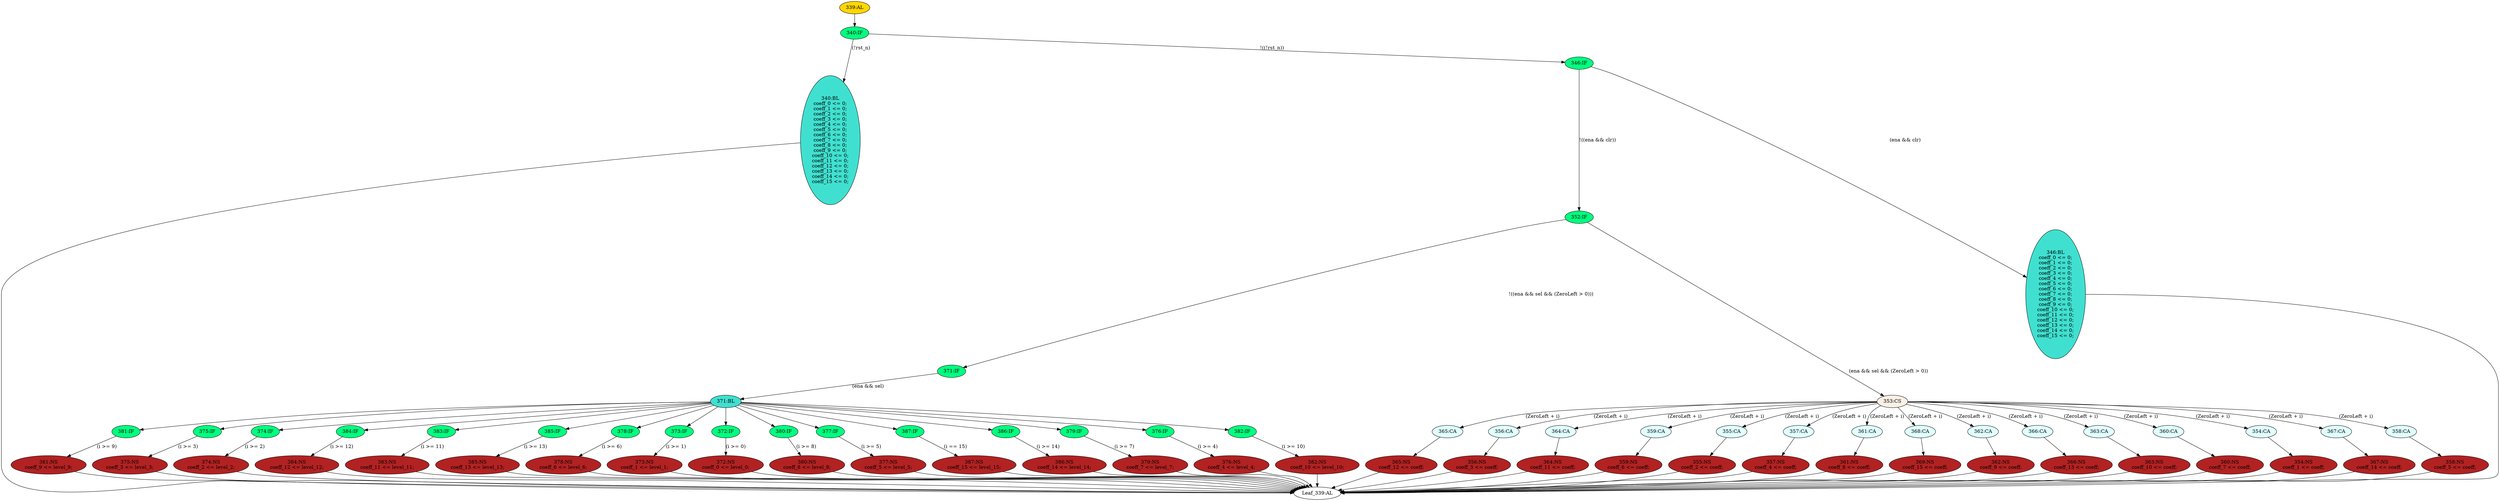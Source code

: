 strict digraph "" {
	node [label="\N"];
	"380:NS"	 [ast="<pyverilog.vparser.ast.NonblockingSubstitution object at 0x7f7673762750>",
		fillcolor=firebrick,
		label="380:NS
coeff_8 <= level_8;",
		statements="[<pyverilog.vparser.ast.NonblockingSubstitution object at 0x7f7673762750>]",
		style=filled,
		typ=NonblockingSubstitution];
	"Leaf_339:AL"	 [def_var="['coeff_1', 'coeff_0', 'coeff_3', 'coeff_2', 'coeff_5', 'coeff_4', 'coeff_7', 'coeff_6', 'coeff_9', 'coeff_8', 'coeff_11', 'coeff_\
10', 'coeff_13', 'coeff_12', 'coeff_15', 'coeff_14']",
		label="Leaf_339:AL"];
	"380:NS" -> "Leaf_339:AL"	 [cond="[]",
		lineno=None];
	"387:NS"	 [ast="<pyverilog.vparser.ast.NonblockingSubstitution object at 0x7f7673767450>",
		fillcolor=firebrick,
		label="387:NS
coeff_15 <= level_15;",
		statements="[<pyverilog.vparser.ast.NonblockingSubstitution object at 0x7f7673767450>]",
		style=filled,
		typ=NonblockingSubstitution];
	"387:NS" -> "Leaf_339:AL"	 [cond="[]",
		lineno=None];
	"378:NS"	 [ast="<pyverilog.vparser.ast.NonblockingSubstitution object at 0x7f76737877d0>",
		fillcolor=firebrick,
		label="378:NS
coeff_6 <= level_6;",
		statements="[<pyverilog.vparser.ast.NonblockingSubstitution object at 0x7f76737877d0>]",
		style=filled,
		typ=NonblockingSubstitution];
	"378:NS" -> "Leaf_339:AL"	 [cond="[]",
		lineno=None];
	"381:NS"	 [ast="<pyverilog.vparser.ast.NonblockingSubstitution object at 0x7f7673767a90>",
		fillcolor=firebrick,
		label="381:NS
coeff_9 <= level_9;",
		statements="[<pyverilog.vparser.ast.NonblockingSubstitution object at 0x7f7673767a90>]",
		style=filled,
		typ=NonblockingSubstitution];
	"381:NS" -> "Leaf_339:AL"	 [cond="[]",
		lineno=None];
	"362:NS"	 [ast="<pyverilog.vparser.ast.NonblockingSubstitution object at 0x7f7673767750>",
		fillcolor=firebrick,
		label="362:NS
coeff_9 <= coeff;",
		statements="[<pyverilog.vparser.ast.NonblockingSubstitution object at 0x7f7673767750>]",
		style=filled,
		typ=NonblockingSubstitution];
	"362:NS" -> "Leaf_339:AL"	 [cond="[]",
		lineno=None];
	"354:NS"	 [ast="<pyverilog.vparser.ast.NonblockingSubstitution object at 0x7f7673767890>",
		fillcolor=firebrick,
		label="354:NS
coeff_1 <= coeff;",
		statements="[<pyverilog.vparser.ast.NonblockingSubstitution object at 0x7f7673767890>]",
		style=filled,
		typ=NonblockingSubstitution];
	"354:NS" -> "Leaf_339:AL"	 [cond="[]",
		lineno=None];
	"381:IF"	 [ast="<pyverilog.vparser.ast.IfStatement object at 0x7f76737679d0>",
		fillcolor=springgreen,
		label="381:IF",
		statements="[]",
		style=filled,
		typ=IfStatement];
	"381:IF" -> "381:NS"	 [cond="['i']",
		label="(i >= 9)",
		lineno=381];
	"340:BL"	 [ast="<pyverilog.vparser.ast.Block object at 0x7f767379bed0>",
		fillcolor=turquoise,
		label="340:BL
coeff_0 <= 0;
coeff_1 <= 0;
coeff_2 <= 0;
coeff_3 <= 0;
coeff_4 <= 0;
coeff_5 <= 0;
coeff_6 <= 0;
coeff_7 <= 0;
coeff_8 <= \
0;
coeff_9 <= 0;
coeff_10 <= 0;
coeff_11 <= 0;
coeff_12 <= 0;
coeff_13 <= 0;
coeff_14 <= 0;
coeff_15 <= 0;",
		statements="[<pyverilog.vparser.ast.NonblockingSubstitution object at 0x7f767379bf10>, <pyverilog.vparser.ast.NonblockingSubstitution object \
at 0x7f76737a6090>, <pyverilog.vparser.ast.NonblockingSubstitution object at 0x7f76737a61d0>, <pyverilog.vparser.ast.NonblockingSubstitution \
object at 0x7f76737a6310>, <pyverilog.vparser.ast.NonblockingSubstitution object at 0x7f76737a6450>, <pyverilog.vparser.ast.NonblockingSubstitution \
object at 0x7f76737a6590>, <pyverilog.vparser.ast.NonblockingSubstitution object at 0x7f76737a66d0>, <pyverilog.vparser.ast.NonblockingSubstitution \
object at 0x7f76737a6810>, <pyverilog.vparser.ast.NonblockingSubstitution object at 0x7f76737a6950>, <pyverilog.vparser.ast.NonblockingSubstitution \
object at 0x7f76737a6a90>, <pyverilog.vparser.ast.NonblockingSubstitution object at 0x7f76737a6bd0>, <pyverilog.vparser.ast.NonblockingSubstitution \
object at 0x7f76737a6d10>, <pyverilog.vparser.ast.NonblockingSubstitution object at 0x7f76737a6e50>, <pyverilog.vparser.ast.NonblockingSubstitution \
object at 0x7f76737a6f90>, <pyverilog.vparser.ast.NonblockingSubstitution object at 0x7f76737b0110>, <pyverilog.vparser.ast.NonblockingSubstitution \
object at 0x7f76737b0250>]",
		style=filled,
		typ=Block];
	"340:BL" -> "Leaf_339:AL"	 [cond="[]",
		lineno=None];
	"365:CA"	 [ast="<pyverilog.vparser.ast.Case object at 0x7f767379b790>",
		fillcolor=lightcyan,
		label="365:CA",
		statements="[]",
		style=filled,
		typ=Case];
	"365:NS"	 [ast="<pyverilog.vparser.ast.NonblockingSubstitution object at 0x7f767379b810>",
		fillcolor=firebrick,
		label="365:NS
coeff_12 <= coeff;",
		statements="[<pyverilog.vparser.ast.NonblockingSubstitution object at 0x7f767379b810>]",
		style=filled,
		typ=NonblockingSubstitution];
	"365:CA" -> "365:NS"	 [cond="[]",
		lineno=None];
	"356:CA"	 [ast="<pyverilog.vparser.ast.Case object at 0x7f7673767dd0>",
		fillcolor=lightcyan,
		label="356:CA",
		statements="[]",
		style=filled,
		typ=Case];
	"356:NS"	 [ast="<pyverilog.vparser.ast.NonblockingSubstitution object at 0x7f7673767e50>",
		fillcolor=firebrick,
		label="356:NS
coeff_3 <= coeff;",
		statements="[<pyverilog.vparser.ast.NonblockingSubstitution object at 0x7f7673767e50>]",
		style=filled,
		typ=NonblockingSubstitution];
	"356:CA" -> "356:NS"	 [cond="[]",
		lineno=None];
	"352:IF"	 [ast="<pyverilog.vparser.ast.IfStatement object at 0x7f7673787d10>",
		fillcolor=springgreen,
		label="352:IF",
		statements="[]",
		style=filled,
		typ=IfStatement];
	"371:IF"	 [ast="<pyverilog.vparser.ast.IfStatement object at 0x7f7673787d50>",
		fillcolor=springgreen,
		label="371:IF",
		statements="[]",
		style=filled,
		typ=IfStatement];
	"352:IF" -> "371:IF"	 [cond="['ena', 'sel', 'ZeroLeft']",
		label="!((ena && sel && (ZeroLeft > 0)))",
		lineno=352];
	"353:CS"	 [ast="<pyverilog.vparser.ast.CaseStatement object at 0x7f7673791c90>",
		fillcolor=linen,
		label="353:CS",
		statements="[]",
		style=filled,
		typ=CaseStatement];
	"352:IF" -> "353:CS"	 [cond="['ena', 'sel', 'ZeroLeft']",
		label="(ena && sel && (ZeroLeft > 0))",
		lineno=352];
	"375:IF"	 [ast="<pyverilog.vparser.ast.IfStatement object at 0x7f767376a150>",
		fillcolor=springgreen,
		label="375:IF",
		statements="[]",
		style=filled,
		typ=IfStatement];
	"375:NS"	 [ast="<pyverilog.vparser.ast.NonblockingSubstitution object at 0x7f767376a190>",
		fillcolor=firebrick,
		label="375:NS
coeff_3 <= level_3;",
		statements="[<pyverilog.vparser.ast.NonblockingSubstitution object at 0x7f767376a190>]",
		style=filled,
		typ=NonblockingSubstitution];
	"375:IF" -> "375:NS"	 [cond="['i']",
		label="(i >= 3)",
		lineno=375];
	"360:NS"	 [ast="<pyverilog.vparser.ast.NonblockingSubstitution object at 0x7f767379b290>",
		fillcolor=firebrick,
		label="360:NS
coeff_7 <= coeff;",
		statements="[<pyverilog.vparser.ast.NonblockingSubstitution object at 0x7f767379b290>]",
		style=filled,
		typ=NonblockingSubstitution];
	"360:NS" -> "Leaf_339:AL"	 [cond="[]",
		lineno=None];
	"386:NS"	 [ast="<pyverilog.vparser.ast.NonblockingSubstitution object at 0x7f767376a4d0>",
		fillcolor=firebrick,
		label="386:NS
coeff_14 <= level_14;",
		statements="[<pyverilog.vparser.ast.NonblockingSubstitution object at 0x7f767376a4d0>]",
		style=filled,
		typ=NonblockingSubstitution];
	"386:NS" -> "Leaf_339:AL"	 [cond="[]",
		lineno=None];
	"364:CA"	 [ast="<pyverilog.vparser.ast.Case object at 0x7f767376a610>",
		fillcolor=lightcyan,
		label="364:CA",
		statements="[]",
		style=filled,
		typ=Case];
	"364:NS"	 [ast="<pyverilog.vparser.ast.NonblockingSubstitution object at 0x7f767376a690>",
		fillcolor=firebrick,
		label="364:NS
coeff_11 <= coeff;",
		statements="[<pyverilog.vparser.ast.NonblockingSubstitution object at 0x7f767376a690>]",
		style=filled,
		typ=NonblockingSubstitution];
	"364:CA" -> "364:NS"	 [cond="[]",
		lineno=None];
	"374:IF"	 [ast="<pyverilog.vparser.ast.IfStatement object at 0x7f767376a910>",
		fillcolor=springgreen,
		label="374:IF",
		statements="[]",
		style=filled,
		typ=IfStatement];
	"374:NS"	 [ast="<pyverilog.vparser.ast.NonblockingSubstitution object at 0x7f767376a950>",
		fillcolor=firebrick,
		label="374:NS
coeff_2 <= level_2;",
		statements="[<pyverilog.vparser.ast.NonblockingSubstitution object at 0x7f767376a950>]",
		style=filled,
		typ=NonblockingSubstitution];
	"374:IF" -> "374:NS"	 [cond="['i']",
		label="(i >= 2)",
		lineno=374];
	"384:IF"	 [ast="<pyverilog.vparser.ast.IfStatement object at 0x7f767376ab50>",
		fillcolor=springgreen,
		label="384:IF",
		statements="[]",
		style=filled,
		typ=IfStatement];
	"384:NS"	 [ast="<pyverilog.vparser.ast.NonblockingSubstitution object at 0x7f767376ab90>",
		fillcolor=firebrick,
		label="384:NS
coeff_12 <= level_12;",
		statements="[<pyverilog.vparser.ast.NonblockingSubstitution object at 0x7f767376ab90>]",
		style=filled,
		typ=NonblockingSubstitution];
	"384:IF" -> "384:NS"	 [cond="['i']",
		label="(i >= 12)",
		lineno=384];
	"383:IF"	 [ast="<pyverilog.vparser.ast.IfStatement object at 0x7f7673791790>",
		fillcolor=springgreen,
		label="383:IF",
		statements="[]",
		style=filled,
		typ=IfStatement];
	"383:NS"	 [ast="<pyverilog.vparser.ast.NonblockingSubstitution object at 0x7f76737917d0>",
		fillcolor=firebrick,
		label="383:NS
coeff_11 <= level_11;",
		statements="[<pyverilog.vparser.ast.NonblockingSubstitution object at 0x7f76737917d0>]",
		style=filled,
		typ=NonblockingSubstitution];
	"383:IF" -> "383:NS"	 [cond="['i']",
		label="(i >= 11)",
		lineno=383];
	"379:NS"	 [ast="<pyverilog.vparser.ast.NonblockingSubstitution object at 0x7f767376ae10>",
		fillcolor=firebrick,
		label="379:NS
coeff_7 <= level_7;",
		statements="[<pyverilog.vparser.ast.NonblockingSubstitution object at 0x7f767376ae10>]",
		style=filled,
		typ=NonblockingSubstitution];
	"379:NS" -> "Leaf_339:AL"	 [cond="[]",
		lineno=None];
	"346:BL"	 [ast="<pyverilog.vparser.ast.Block object at 0x7f76737873d0>",
		fillcolor=turquoise,
		label="346:BL
coeff_0 <= 0;
coeff_1 <= 0;
coeff_2 <= 0;
coeff_3 <= 0;
coeff_4 <= 0;
coeff_5 <= 0;
coeff_6 <= 0;
coeff_7 <= 0;
coeff_8 <= \
0;
coeff_9 <= 0;
coeff_10 <= 0;
coeff_11 <= 0;
coeff_12 <= 0;
coeff_13 <= 0;
coeff_14 <= 0;
coeff_15 <= 0;",
		statements="[<pyverilog.vparser.ast.NonblockingSubstitution object at 0x7f767376af50>, <pyverilog.vparser.ast.NonblockingSubstitution object \
at 0x7f767377d0d0>, <pyverilog.vparser.ast.NonblockingSubstitution object at 0x7f767377d210>, <pyverilog.vparser.ast.NonblockingSubstitution \
object at 0x7f767377d350>, <pyverilog.vparser.ast.NonblockingSubstitution object at 0x7f767377d490>, <pyverilog.vparser.ast.NonblockingSubstitution \
object at 0x7f767377d5d0>, <pyverilog.vparser.ast.NonblockingSubstitution object at 0x7f767377d710>, <pyverilog.vparser.ast.NonblockingSubstitution \
object at 0x7f767377d850>, <pyverilog.vparser.ast.NonblockingSubstitution object at 0x7f767377d990>, <pyverilog.vparser.ast.NonblockingSubstitution \
object at 0x7f767377dad0>, <pyverilog.vparser.ast.NonblockingSubstitution object at 0x7f767377dc10>, <pyverilog.vparser.ast.NonblockingSubstitution \
object at 0x7f767377dd50>, <pyverilog.vparser.ast.NonblockingSubstitution object at 0x7f767377de90>, <pyverilog.vparser.ast.NonblockingSubstitution \
object at 0x7f767377dfd0>, <pyverilog.vparser.ast.NonblockingSubstitution object at 0x7f7673787150>, <pyverilog.vparser.ast.NonblockingSubstitution \
object at 0x7f7673787290>]",
		style=filled,
		typ=Block];
	"346:BL" -> "Leaf_339:AL"	 [cond="[]",
		lineno=None];
	"373:NS"	 [ast="<pyverilog.vparser.ast.NonblockingSubstitution object at 0x7f7673787410>",
		fillcolor=firebrick,
		label="373:NS
coeff_1 <= level_1;",
		statements="[<pyverilog.vparser.ast.NonblockingSubstitution object at 0x7f7673787410>]",
		style=filled,
		typ=NonblockingSubstitution];
	"373:NS" -> "Leaf_339:AL"	 [cond="[]",
		lineno=None];
	"385:IF"	 [ast="<pyverilog.vparser.ast.IfStatement object at 0x7f7673787550>",
		fillcolor=springgreen,
		label="385:IF",
		statements="[]",
		style=filled,
		typ=IfStatement];
	"385:NS"	 [ast="<pyverilog.vparser.ast.NonblockingSubstitution object at 0x7f7673787590>",
		fillcolor=firebrick,
		label="385:NS
coeff_13 <= level_13;",
		statements="[<pyverilog.vparser.ast.NonblockingSubstitution object at 0x7f7673787590>]",
		style=filled,
		typ=NonblockingSubstitution];
	"385:IF" -> "385:NS"	 [cond="['i']",
		label="(i >= 13)",
		lineno=385];
	"378:IF"	 [ast="<pyverilog.vparser.ast.IfStatement object at 0x7f7673787790>",
		fillcolor=springgreen,
		label="378:IF",
		statements="[]",
		style=filled,
		typ=IfStatement];
	"378:IF" -> "378:NS"	 [cond="['i']",
		label="(i >= 6)",
		lineno=378];
	"382:NS"	 [ast="<pyverilog.vparser.ast.NonblockingSubstitution object at 0x7f76737879d0>",
		fillcolor=firebrick,
		label="382:NS
coeff_10 <= level_10;",
		statements="[<pyverilog.vparser.ast.NonblockingSubstitution object at 0x7f76737879d0>]",
		style=filled,
		typ=NonblockingSubstitution];
	"382:NS" -> "Leaf_339:AL"	 [cond="[]",
		lineno=None];
	"359:CA"	 [ast="<pyverilog.vparser.ast.Case object at 0x7f7673767590>",
		fillcolor=lightcyan,
		label="359:CA",
		statements="[]",
		style=filled,
		typ=Case];
	"359:NS"	 [ast="<pyverilog.vparser.ast.NonblockingSubstitution object at 0x7f7673767610>",
		fillcolor=firebrick,
		label="359:NS
coeff_6 <= coeff;",
		statements="[<pyverilog.vparser.ast.NonblockingSubstitution object at 0x7f7673767610>]",
		style=filled,
		typ=NonblockingSubstitution];
	"359:CA" -> "359:NS"	 [cond="[]",
		lineno=None];
	"339:AL"	 [ast="<pyverilog.vparser.ast.Always object at 0x7f7673787b10>",
		clk_sens=True,
		fillcolor=gold,
		label="339:AL",
		sens="['clk', 'rst_n']",
		statements="[]",
		style=filled,
		typ=Always,
		use_var="['level_8', 'level_9', 'level_4', 'level_5', 'level_6', 'level_7', 'level_0', 'level_1', 'level_2', 'level_3', 'ena', 'sel', 'clr', '\
rst_n', 'i', 'coeff', 'level_14', 'level_15', 'level_12', 'level_13', 'level_10', 'level_11', 'ZeroLeft']"];
	"340:IF"	 [ast="<pyverilog.vparser.ast.IfStatement object at 0x7f7673787c90>",
		fillcolor=springgreen,
		label="340:IF",
		statements="[]",
		style=filled,
		typ=IfStatement];
	"339:AL" -> "340:IF"	 [cond="[]",
		lineno=None];
	"355:CA"	 [ast="<pyverilog.vparser.ast.Case object at 0x7f7673791e50>",
		fillcolor=lightcyan,
		label="355:CA",
		statements="[]",
		style=filled,
		typ=Case];
	"355:NS"	 [ast="<pyverilog.vparser.ast.NonblockingSubstitution object at 0x7f7673791ed0>",
		fillcolor=firebrick,
		label="355:NS
coeff_2 <= coeff;",
		statements="[<pyverilog.vparser.ast.NonblockingSubstitution object at 0x7f7673791ed0>]",
		style=filled,
		typ=NonblockingSubstitution];
	"355:CA" -> "355:NS"	 [cond="[]",
		lineno=None];
	"373:IF"	 [ast="<pyverilog.vparser.ast.IfStatement object at 0x7f7673791050>",
		fillcolor=springgreen,
		label="373:IF",
		statements="[]",
		style=filled,
		typ=IfStatement];
	"373:IF" -> "373:NS"	 [cond="['i']",
		label="(i >= 1)",
		lineno=373];
	"371:BL"	 [ast="<pyverilog.vparser.ast.Block object at 0x7f7673787d90>",
		fillcolor=turquoise,
		label="371:BL",
		statements="[]",
		style=filled,
		typ=Block];
	"371:IF" -> "371:BL"	 [cond="['ena', 'sel']",
		label="(ena && sel)",
		lineno=371];
	"358:NS"	 [ast="<pyverilog.vparser.ast.NonblockingSubstitution object at 0x7f767376a850>",
		fillcolor=firebrick,
		label="358:NS
coeff_5 <= coeff;",
		statements="[<pyverilog.vparser.ast.NonblockingSubstitution object at 0x7f767376a850>]",
		style=filled,
		typ=NonblockingSubstitution];
	"358:NS" -> "Leaf_339:AL"	 [cond="[]",
		lineno=None];
	"357:CA"	 [ast="<pyverilog.vparser.ast.Case object at 0x7f767379b050>",
		fillcolor=lightcyan,
		label="357:CA",
		statements="[]",
		style=filled,
		typ=Case];
	"357:NS"	 [ast="<pyverilog.vparser.ast.NonblockingSubstitution object at 0x7f767379b0d0>",
		fillcolor=firebrick,
		label="357:NS
coeff_4 <= coeff;",
		statements="[<pyverilog.vparser.ast.NonblockingSubstitution object at 0x7f767379b0d0>]",
		style=filled,
		typ=NonblockingSubstitution];
	"357:CA" -> "357:NS"	 [cond="[]",
		lineno=None];
	"361:CA"	 [ast="<pyverilog.vparser.ast.Case object at 0x7f767379b3d0>",
		fillcolor=lightcyan,
		label="361:CA",
		statements="[]",
		style=filled,
		typ=Case];
	"361:NS"	 [ast="<pyverilog.vparser.ast.NonblockingSubstitution object at 0x7f767379b450>",
		fillcolor=firebrick,
		label="361:NS
coeff_8 <= coeff;",
		statements="[<pyverilog.vparser.ast.NonblockingSubstitution object at 0x7f767379b450>]",
		style=filled,
		typ=NonblockingSubstitution];
	"361:CA" -> "361:NS"	 [cond="[]",
		lineno=None];
	"372:IF"	 [ast="<pyverilog.vparser.ast.IfStatement object at 0x7f7673787dd0>",
		fillcolor=springgreen,
		label="372:IF",
		statements="[]",
		style=filled,
		typ=IfStatement];
	"372:NS"	 [ast="<pyverilog.vparser.ast.NonblockingSubstitution object at 0x7f7673787e10>",
		fillcolor=firebrick,
		label="372:NS
coeff_0 <= level_0;",
		statements="[<pyverilog.vparser.ast.NonblockingSubstitution object at 0x7f7673787e10>]",
		style=filled,
		typ=NonblockingSubstitution];
	"372:IF" -> "372:NS"	 [cond="['i']",
		label="(i >= 0)",
		lineno=372];
	"363:NS"	 [ast="<pyverilog.vparser.ast.NonblockingSubstitution object at 0x7f767379b610>",
		fillcolor=firebrick,
		label="363:NS
coeff_10 <= coeff;",
		statements="[<pyverilog.vparser.ast.NonblockingSubstitution object at 0x7f767379b610>]",
		style=filled,
		typ=NonblockingSubstitution];
	"363:NS" -> "Leaf_339:AL"	 [cond="[]",
		lineno=None];
	"380:IF"	 [ast="<pyverilog.vparser.ast.IfStatement object at 0x7f7673791590>",
		fillcolor=springgreen,
		label="380:IF",
		statements="[]",
		style=filled,
		typ=IfStatement];
	"380:IF" -> "380:NS"	 [cond="['i']",
		label="(i >= 8)",
		lineno=380];
	"357:NS" -> "Leaf_339:AL"	 [cond="[]",
		lineno=None];
	"368:CA"	 [ast="<pyverilog.vparser.ast.Case object at 0x7f7673767f90>",
		fillcolor=lightcyan,
		label="368:CA",
		statements="[]",
		style=filled,
		typ=Case];
	"369:NS"	 [ast="<pyverilog.vparser.ast.NonblockingSubstitution object at 0x7f7673767fd0>",
		fillcolor=firebrick,
		label="369:NS
coeff_15 <= coeff;",
		statements="[<pyverilog.vparser.ast.NonblockingSubstitution object at 0x7f7673767fd0>]",
		style=filled,
		typ=NonblockingSubstitution];
	"368:CA" -> "369:NS"	 [cond="[]",
		lineno=None];
	"375:NS" -> "Leaf_339:AL"	 [cond="[]",
		lineno=None];
	"362:CA"	 [ast="<pyverilog.vparser.ast.Case object at 0x7f767376ad90>",
		fillcolor=lightcyan,
		label="362:CA",
		statements="[]",
		style=filled,
		typ=Case];
	"362:CA" -> "362:NS"	 [cond="[]",
		lineno=None];
	"366:CA"	 [ast="<pyverilog.vparser.ast.Case object at 0x7f767379b990>",
		fillcolor=lightcyan,
		label="366:CA",
		statements="[]",
		style=filled,
		typ=Case];
	"366:NS"	 [ast="<pyverilog.vparser.ast.NonblockingSubstitution object at 0x7f7673767c90>",
		fillcolor=firebrick,
		label="366:NS
coeff_13 <= coeff;",
		statements="[<pyverilog.vparser.ast.NonblockingSubstitution object at 0x7f7673767c90>]",
		style=filled,
		typ=NonblockingSubstitution];
	"366:CA" -> "366:NS"	 [cond="[]",
		lineno=None];
	"367:NS"	 [ast="<pyverilog.vparser.ast.NonblockingSubstitution object at 0x7f767379bad0>",
		fillcolor=firebrick,
		label="367:NS
coeff_14 <= coeff;",
		statements="[<pyverilog.vparser.ast.NonblockingSubstitution object at 0x7f767379bad0>]",
		style=filled,
		typ=NonblockingSubstitution];
	"367:NS" -> "Leaf_339:AL"	 [cond="[]",
		lineno=None];
	"377:IF"	 [ast="<pyverilog.vparser.ast.IfStatement object at 0x7f7673791390>",
		fillcolor=springgreen,
		label="377:IF",
		statements="[]",
		style=filled,
		typ=IfStatement];
	"377:NS"	 [ast="<pyverilog.vparser.ast.NonblockingSubstitution object at 0x7f767376a390>",
		fillcolor=firebrick,
		label="377:NS
coeff_5 <= level_5;",
		statements="[<pyverilog.vparser.ast.NonblockingSubstitution object at 0x7f767376a390>]",
		style=filled,
		typ=NonblockingSubstitution];
	"377:IF" -> "377:NS"	 [cond="['i']",
		label="(i >= 5)",
		lineno=377];
	"356:NS" -> "Leaf_339:AL"	 [cond="[]",
		lineno=None];
	"384:NS" -> "Leaf_339:AL"	 [cond="[]",
		lineno=None];
	"363:CA"	 [ast="<pyverilog.vparser.ast.Case object at 0x7f767379b590>",
		fillcolor=lightcyan,
		label="363:CA",
		statements="[]",
		style=filled,
		typ=Case];
	"363:CA" -> "363:NS"	 [cond="[]",
		lineno=None];
	"353:CS" -> "365:CA"	 [cond="['ZeroLeft', 'i']",
		label="(ZeroLeft + i)",
		lineno=353];
	"353:CS" -> "356:CA"	 [cond="['ZeroLeft', 'i']",
		label="(ZeroLeft + i)",
		lineno=353];
	"353:CS" -> "364:CA"	 [cond="['ZeroLeft', 'i']",
		label="(ZeroLeft + i)",
		lineno=353];
	"353:CS" -> "359:CA"	 [cond="['ZeroLeft', 'i']",
		label="(ZeroLeft + i)",
		lineno=353];
	"353:CS" -> "355:CA"	 [cond="['ZeroLeft', 'i']",
		label="(ZeroLeft + i)",
		lineno=353];
	"353:CS" -> "357:CA"	 [cond="['ZeroLeft', 'i']",
		label="(ZeroLeft + i)",
		lineno=353];
	"353:CS" -> "361:CA"	 [cond="['ZeroLeft', 'i']",
		label="(ZeroLeft + i)",
		lineno=353];
	"353:CS" -> "368:CA"	 [cond="['ZeroLeft', 'i']",
		label="(ZeroLeft + i)",
		lineno=353];
	"353:CS" -> "362:CA"	 [cond="['ZeroLeft', 'i']",
		label="(ZeroLeft + i)",
		lineno=353];
	"353:CS" -> "366:CA"	 [cond="['ZeroLeft', 'i']",
		label="(ZeroLeft + i)",
		lineno=353];
	"353:CS" -> "363:CA"	 [cond="['ZeroLeft', 'i']",
		label="(ZeroLeft + i)",
		lineno=353];
	"360:CA"	 [ast="<pyverilog.vparser.ast.Case object at 0x7f767379b210>",
		fillcolor=lightcyan,
		label="360:CA",
		statements="[]",
		style=filled,
		typ=Case];
	"353:CS" -> "360:CA"	 [cond="['ZeroLeft', 'i']",
		label="(ZeroLeft + i)",
		lineno=353];
	"354:CA"	 [ast="<pyverilog.vparser.ast.Case object at 0x7f7673791dd0>",
		fillcolor=lightcyan,
		label="354:CA",
		statements="[]",
		style=filled,
		typ=Case];
	"353:CS" -> "354:CA"	 [cond="['ZeroLeft', 'i']",
		label="(ZeroLeft + i)",
		lineno=353];
	"367:CA"	 [ast="<pyverilog.vparser.ast.Case object at 0x7f767379ba50>",
		fillcolor=lightcyan,
		label="367:CA",
		statements="[]",
		style=filled,
		typ=Case];
	"353:CS" -> "367:CA"	 [cond="['ZeroLeft', 'i']",
		label="(ZeroLeft + i)",
		lineno=353];
	"358:CA"	 [ast="<pyverilog.vparser.ast.Case object at 0x7f767376a7d0>",
		fillcolor=lightcyan,
		label="358:CA",
		statements="[]",
		style=filled,
		typ=Case];
	"353:CS" -> "358:CA"	 [cond="['ZeroLeft', 'i']",
		label="(ZeroLeft + i)",
		lineno=353];
	"387:IF"	 [ast="<pyverilog.vparser.ast.IfStatement object at 0x7f7673791ad0>",
		fillcolor=springgreen,
		label="387:IF",
		statements="[]",
		style=filled,
		typ=IfStatement];
	"387:IF" -> "387:NS"	 [cond="['i']",
		label="(i == 15)",
		lineno=387];
	"386:IF"	 [ast="<pyverilog.vparser.ast.IfStatement object at 0x7f76737919d0>",
		fillcolor=springgreen,
		label="386:IF",
		statements="[]",
		style=filled,
		typ=IfStatement];
	"386:IF" -> "386:NS"	 [cond="['i']",
		label="(i >= 14)",
		lineno=386];
	"346:IF"	 [ast="<pyverilog.vparser.ast.IfStatement object at 0x7f7673787cd0>",
		fillcolor=springgreen,
		label="346:IF",
		statements="[]",
		style=filled,
		typ=IfStatement];
	"346:IF" -> "352:IF"	 [cond="['ena', 'clr']",
		label="!((ena && clr))",
		lineno=346];
	"346:IF" -> "346:BL"	 [cond="['ena', 'clr']",
		label="(ena && clr)",
		lineno=346];
	"376:NS"	 [ast="<pyverilog.vparser.ast.NonblockingSubstitution object at 0x7f7673791190>",
		fillcolor=firebrick,
		label="376:NS
coeff_4 <= level_4;",
		statements="[<pyverilog.vparser.ast.NonblockingSubstitution object at 0x7f7673791190>]",
		style=filled,
		typ=NonblockingSubstitution];
	"376:NS" -> "Leaf_339:AL"	 [cond="[]",
		lineno=None];
	"366:NS" -> "Leaf_339:AL"	 [cond="[]",
		lineno=None];
	"379:IF"	 [ast="<pyverilog.vparser.ast.IfStatement object at 0x7f7673791490>",
		fillcolor=springgreen,
		label="379:IF",
		statements="[]",
		style=filled,
		typ=IfStatement];
	"379:IF" -> "379:NS"	 [cond="['i']",
		label="(i >= 7)",
		lineno=379];
	"369:NS" -> "Leaf_339:AL"	 [cond="[]",
		lineno=None];
	"364:NS" -> "Leaf_339:AL"	 [cond="[]",
		lineno=None];
	"371:BL" -> "381:IF"	 [cond="[]",
		lineno=None];
	"371:BL" -> "375:IF"	 [cond="[]",
		lineno=None];
	"371:BL" -> "374:IF"	 [cond="[]",
		lineno=None];
	"371:BL" -> "384:IF"	 [cond="[]",
		lineno=None];
	"371:BL" -> "383:IF"	 [cond="[]",
		lineno=None];
	"371:BL" -> "385:IF"	 [cond="[]",
		lineno=None];
	"371:BL" -> "378:IF"	 [cond="[]",
		lineno=None];
	"371:BL" -> "373:IF"	 [cond="[]",
		lineno=None];
	"371:BL" -> "372:IF"	 [cond="[]",
		lineno=None];
	"371:BL" -> "380:IF"	 [cond="[]",
		lineno=None];
	"371:BL" -> "377:IF"	 [cond="[]",
		lineno=None];
	"371:BL" -> "387:IF"	 [cond="[]",
		lineno=None];
	"371:BL" -> "386:IF"	 [cond="[]",
		lineno=None];
	"371:BL" -> "379:IF"	 [cond="[]",
		lineno=None];
	"376:IF"	 [ast="<pyverilog.vparser.ast.IfStatement object at 0x7f7673791150>",
		fillcolor=springgreen,
		label="376:IF",
		statements="[]",
		style=filled,
		typ=IfStatement];
	"371:BL" -> "376:IF"	 [cond="[]",
		lineno=None];
	"382:IF"	 [ast="<pyverilog.vparser.ast.IfStatement object at 0x7f7673791690>",
		fillcolor=springgreen,
		label="382:IF",
		statements="[]",
		style=filled,
		typ=IfStatement];
	"371:BL" -> "382:IF"	 [cond="[]",
		lineno=None];
	"355:NS" -> "Leaf_339:AL"	 [cond="[]",
		lineno=None];
	"383:NS" -> "Leaf_339:AL"	 [cond="[]",
		lineno=None];
	"385:NS" -> "Leaf_339:AL"	 [cond="[]",
		lineno=None];
	"376:IF" -> "376:NS"	 [cond="['i']",
		label="(i >= 4)",
		lineno=376];
	"360:CA" -> "360:NS"	 [cond="[]",
		lineno=None];
	"359:NS" -> "Leaf_339:AL"	 [cond="[]",
		lineno=None];
	"377:NS" -> "Leaf_339:AL"	 [cond="[]",
		lineno=None];
	"365:NS" -> "Leaf_339:AL"	 [cond="[]",
		lineno=None];
	"354:CA" -> "354:NS"	 [cond="[]",
		lineno=None];
	"340:IF" -> "340:BL"	 [cond="['rst_n']",
		label="(!rst_n)",
		lineno=340];
	"340:IF" -> "346:IF"	 [cond="['rst_n']",
		label="!((!rst_n))",
		lineno=340];
	"382:IF" -> "382:NS"	 [cond="['i']",
		label="(i >= 10)",
		lineno=382];
	"361:NS" -> "Leaf_339:AL"	 [cond="[]",
		lineno=None];
	"367:CA" -> "367:NS"	 [cond="[]",
		lineno=None];
	"358:CA" -> "358:NS"	 [cond="[]",
		lineno=None];
	"372:NS" -> "Leaf_339:AL"	 [cond="[]",
		lineno=None];
	"374:NS" -> "Leaf_339:AL"	 [cond="[]",
		lineno=None];
}
